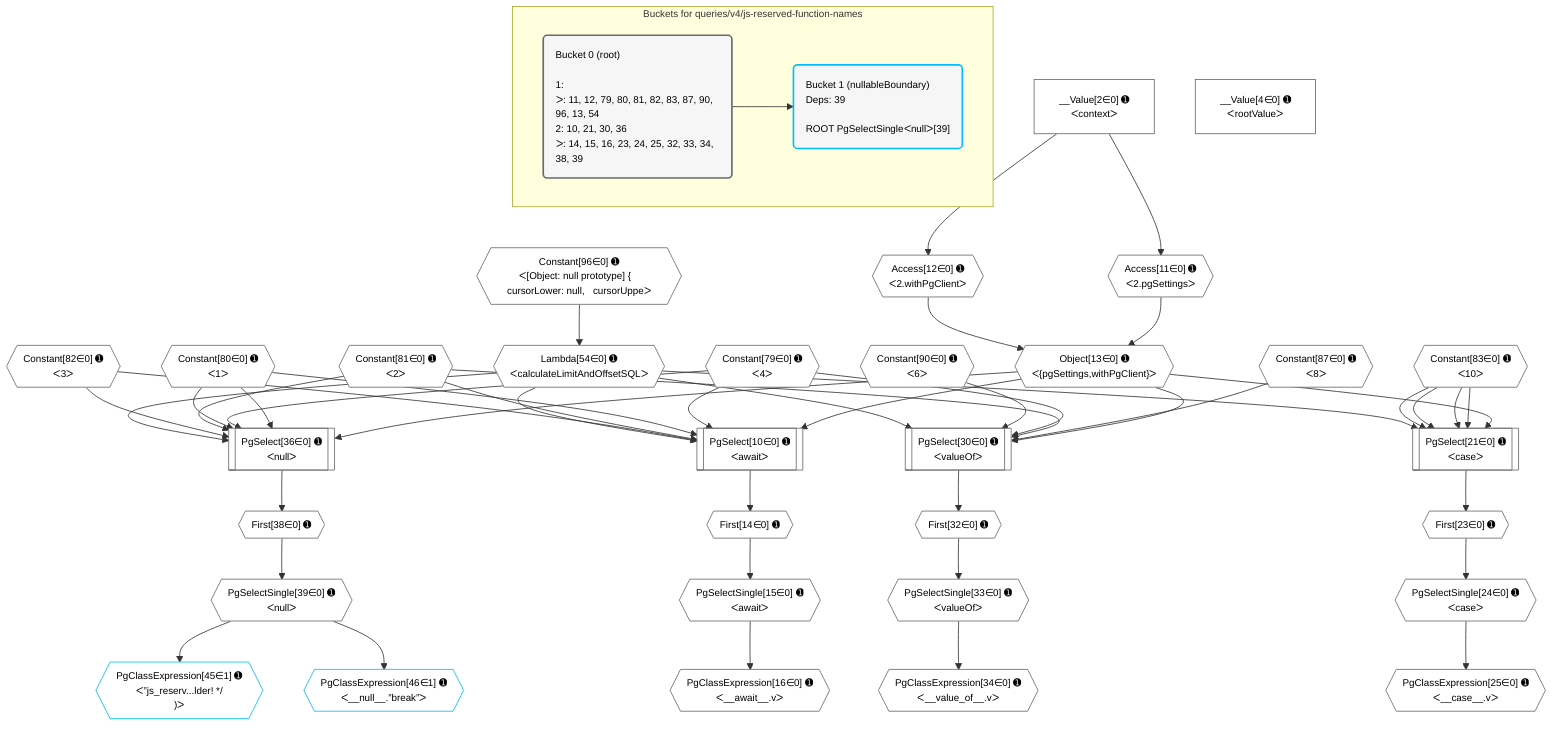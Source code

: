 %%{init: {'themeVariables': { 'fontSize': '12px'}}}%%
graph TD
    classDef path fill:#eee,stroke:#000,color:#000
    classDef plan fill:#fff,stroke-width:1px,color:#000
    classDef itemplan fill:#fff,stroke-width:2px,color:#000
    classDef unbatchedplan fill:#dff,stroke-width:1px,color:#000
    classDef sideeffectplan fill:#fcc,stroke-width:2px,color:#000
    classDef bucket fill:#f6f6f6,color:#000,stroke-width:2px,text-align:left


    %% plan dependencies
    PgSelect36[["PgSelect[36∈0] ➊<br />ᐸnullᐳ"]]:::plan
    Object13{{"Object[13∈0] ➊<br />ᐸ{pgSettings,withPgClient}ᐳ"}}:::plan
    Constant80{{"Constant[80∈0] ➊<br />ᐸ1ᐳ"}}:::plan
    Constant79{{"Constant[79∈0] ➊<br />ᐸ4ᐳ"}}:::plan
    Constant81{{"Constant[81∈0] ➊<br />ᐸ2ᐳ"}}:::plan
    Constant82{{"Constant[82∈0] ➊<br />ᐸ3ᐳ"}}:::plan
    Lambda54{{"Lambda[54∈0] ➊<br />ᐸcalculateLimitAndOffsetSQLᐳ"}}:::plan
    Object13 & Constant80 & Constant79 & Constant80 & Constant81 & Constant82 & Lambda54 --> PgSelect36
    PgSelect10[["PgSelect[10∈0] ➊<br />ᐸawaitᐳ"]]:::plan
    Object13 & Constant79 & Constant80 & Constant81 & Constant82 & Lambda54 --> PgSelect10
    PgSelect21[["PgSelect[21∈0] ➊<br />ᐸcaseᐳ"]]:::plan
    Constant83{{"Constant[83∈0] ➊<br />ᐸ10ᐳ"}}:::plan
    Object13 & Constant83 & Constant83 & Constant83 & Constant83 & Lambda54 --> PgSelect21
    PgSelect30[["PgSelect[30∈0] ➊<br />ᐸvalueOfᐳ"]]:::plan
    Constant87{{"Constant[87∈0] ➊<br />ᐸ8ᐳ"}}:::plan
    Constant90{{"Constant[90∈0] ➊<br />ᐸ6ᐳ"}}:::plan
    Object13 & Constant87 & Constant81 & Constant79 & Constant90 & Lambda54 --> PgSelect30
    Access11{{"Access[11∈0] ➊<br />ᐸ2.pgSettingsᐳ"}}:::plan
    Access12{{"Access[12∈0] ➊<br />ᐸ2.withPgClientᐳ"}}:::plan
    Access11 & Access12 --> Object13
    __Value2["__Value[2∈0] ➊<br />ᐸcontextᐳ"]:::plan
    __Value2 --> Access11
    __Value2 --> Access12
    First14{{"First[14∈0] ➊"}}:::plan
    PgSelect10 --> First14
    PgSelectSingle15{{"PgSelectSingle[15∈0] ➊<br />ᐸawaitᐳ"}}:::plan
    First14 --> PgSelectSingle15
    PgClassExpression16{{"PgClassExpression[16∈0] ➊<br />ᐸ__await__.vᐳ"}}:::plan
    PgSelectSingle15 --> PgClassExpression16
    First23{{"First[23∈0] ➊"}}:::plan
    PgSelect21 --> First23
    PgSelectSingle24{{"PgSelectSingle[24∈0] ➊<br />ᐸcaseᐳ"}}:::plan
    First23 --> PgSelectSingle24
    PgClassExpression25{{"PgClassExpression[25∈0] ➊<br />ᐸ__case__.vᐳ"}}:::plan
    PgSelectSingle24 --> PgClassExpression25
    First32{{"First[32∈0] ➊"}}:::plan
    PgSelect30 --> First32
    PgSelectSingle33{{"PgSelectSingle[33∈0] ➊<br />ᐸvalueOfᐳ"}}:::plan
    First32 --> PgSelectSingle33
    PgClassExpression34{{"PgClassExpression[34∈0] ➊<br />ᐸ__value_of__.vᐳ"}}:::plan
    PgSelectSingle33 --> PgClassExpression34
    First38{{"First[38∈0] ➊"}}:::plan
    PgSelect36 --> First38
    PgSelectSingle39{{"PgSelectSingle[39∈0] ➊<br />ᐸnullᐳ"}}:::plan
    First38 --> PgSelectSingle39
    Constant96{{"Constant[96∈0] ➊<br />ᐸ[Object: null prototype] {   cursorLower: null,   cursorUppeᐳ"}}:::plan
    Constant96 --> Lambda54
    __Value4["__Value[4∈0] ➊<br />ᐸrootValueᐳ"]:::plan
    PgClassExpression45{{"PgClassExpression[45∈1] ➊<br />ᐸ”js_reserv...lder! */<br />)ᐳ"}}:::plan
    PgSelectSingle39 --> PgClassExpression45
    PgClassExpression46{{"PgClassExpression[46∈1] ➊<br />ᐸ__null__.”break”ᐳ"}}:::plan
    PgSelectSingle39 --> PgClassExpression46

    %% define steps

    subgraph "Buckets for queries/v4/js-reserved-function-names"
    Bucket0("Bucket 0 (root)<br /><br />1: <br />ᐳ: 11, 12, 79, 80, 81, 82, 83, 87, 90, 96, 13, 54<br />2: 10, 21, 30, 36<br />ᐳ: 14, 15, 16, 23, 24, 25, 32, 33, 34, 38, 39"):::bucket
    classDef bucket0 stroke:#696969
    class Bucket0,__Value2,__Value4,PgSelect10,Access11,Access12,Object13,First14,PgSelectSingle15,PgClassExpression16,PgSelect21,First23,PgSelectSingle24,PgClassExpression25,PgSelect30,First32,PgSelectSingle33,PgClassExpression34,PgSelect36,First38,PgSelectSingle39,Lambda54,Constant79,Constant80,Constant81,Constant82,Constant83,Constant87,Constant90,Constant96 bucket0
    Bucket1("Bucket 1 (nullableBoundary)<br />Deps: 39<br /><br />ROOT PgSelectSingleᐸnullᐳ[39]"):::bucket
    classDef bucket1 stroke:#00bfff
    class Bucket1,PgClassExpression45,PgClassExpression46 bucket1
    Bucket0 --> Bucket1
    end